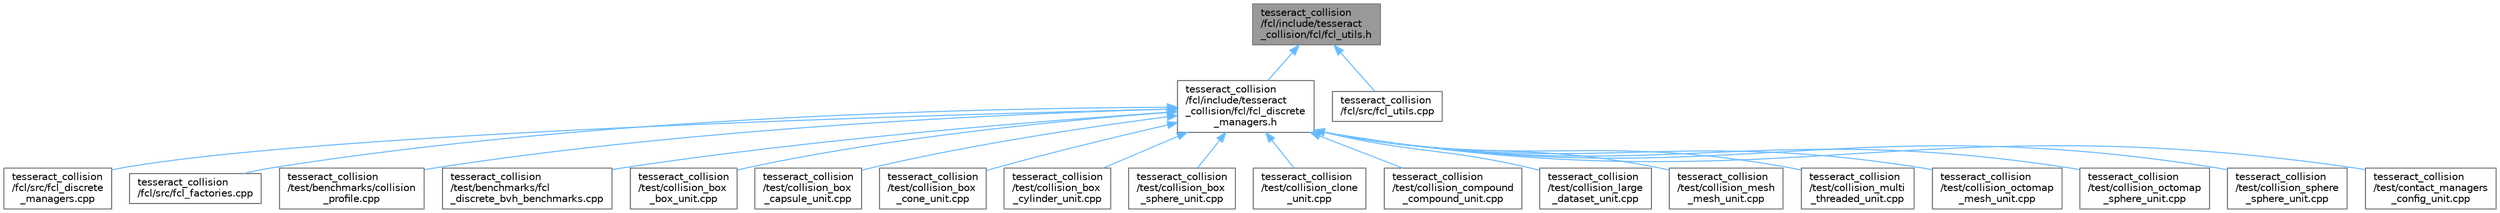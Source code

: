 digraph "tesseract_collision/fcl/include/tesseract_collision/fcl/fcl_utils.h"
{
 // LATEX_PDF_SIZE
  bgcolor="transparent";
  edge [fontname=Helvetica,fontsize=10,labelfontname=Helvetica,labelfontsize=10];
  node [fontname=Helvetica,fontsize=10,shape=box,height=0.2,width=0.4];
  Node1 [label="tesseract_collision\l/fcl/include/tesseract\l_collision/fcl/fcl_utils.h",height=0.2,width=0.4,color="gray40", fillcolor="grey60", style="filled", fontcolor="black",tooltip="Tesseract ROS FCL Utility Functions."];
  Node1 -> Node2 [dir="back",color="steelblue1",style="solid"];
  Node2 [label="tesseract_collision\l/fcl/include/tesseract\l_collision/fcl/fcl_discrete\l_managers.h",height=0.2,width=0.4,color="grey40", fillcolor="white", style="filled",URL="$dc/d8d/fcl__discrete__managers_8h.html",tooltip="Tesseract ROS FCL contact checker implementation."];
  Node2 -> Node3 [dir="back",color="steelblue1",style="solid"];
  Node3 [label="tesseract_collision\l/fcl/src/fcl_discrete\l_managers.cpp",height=0.2,width=0.4,color="grey40", fillcolor="white", style="filled",URL="$d7/dbb/fcl__discrete__managers_8cpp.html",tooltip="Tesseract ROS FCL contact checker implementation."];
  Node2 -> Node4 [dir="back",color="steelblue1",style="solid"];
  Node4 [label="tesseract_collision\l/fcl/src/fcl_factories.cpp",height=0.2,width=0.4,color="grey40", fillcolor="white", style="filled",URL="$d6/d74/fcl__factories_8cpp.html",tooltip="Factories for loading fcl contact managers as plugins."];
  Node2 -> Node5 [dir="back",color="steelblue1",style="solid"];
  Node5 [label="tesseract_collision\l/test/benchmarks/collision\l_profile.cpp",height=0.2,width=0.4,color="grey40", fillcolor="white", style="filled",URL="$df/d70/collision__profile_8cpp.html",tooltip=" "];
  Node2 -> Node6 [dir="back",color="steelblue1",style="solid"];
  Node6 [label="tesseract_collision\l/test/benchmarks/fcl\l_discrete_bvh_benchmarks.cpp",height=0.2,width=0.4,color="grey40", fillcolor="white", style="filled",URL="$db/d3e/fcl__discrete__bvh__benchmarks_8cpp.html",tooltip=" "];
  Node2 -> Node7 [dir="back",color="steelblue1",style="solid"];
  Node7 [label="tesseract_collision\l/test/collision_box\l_box_unit.cpp",height=0.2,width=0.4,color="grey40", fillcolor="white", style="filled",URL="$df/d8e/collision__box__box__unit_8cpp.html",tooltip=" "];
  Node2 -> Node8 [dir="back",color="steelblue1",style="solid"];
  Node8 [label="tesseract_collision\l/test/collision_box\l_capsule_unit.cpp",height=0.2,width=0.4,color="grey40", fillcolor="white", style="filled",URL="$d1/d2d/collision__box__capsule__unit_8cpp.html",tooltip=" "];
  Node2 -> Node9 [dir="back",color="steelblue1",style="solid"];
  Node9 [label="tesseract_collision\l/test/collision_box\l_cone_unit.cpp",height=0.2,width=0.4,color="grey40", fillcolor="white", style="filled",URL="$de/d30/collision__box__cone__unit_8cpp.html",tooltip=" "];
  Node2 -> Node10 [dir="back",color="steelblue1",style="solid"];
  Node10 [label="tesseract_collision\l/test/collision_box\l_cylinder_unit.cpp",height=0.2,width=0.4,color="grey40", fillcolor="white", style="filled",URL="$d8/da5/collision__box__cylinder__unit_8cpp.html",tooltip=" "];
  Node2 -> Node11 [dir="back",color="steelblue1",style="solid"];
  Node11 [label="tesseract_collision\l/test/collision_box\l_sphere_unit.cpp",height=0.2,width=0.4,color="grey40", fillcolor="white", style="filled",URL="$d0/dc5/collision__box__sphere__unit_8cpp.html",tooltip=" "];
  Node2 -> Node12 [dir="back",color="steelblue1",style="solid"];
  Node12 [label="tesseract_collision\l/test/collision_clone\l_unit.cpp",height=0.2,width=0.4,color="grey40", fillcolor="white", style="filled",URL="$d7/dd0/collision__clone__unit_8cpp.html",tooltip=" "];
  Node2 -> Node13 [dir="back",color="steelblue1",style="solid"];
  Node13 [label="tesseract_collision\l/test/collision_compound\l_compound_unit.cpp",height=0.2,width=0.4,color="grey40", fillcolor="white", style="filled",URL="$df/d9f/collision__compound__compound__unit_8cpp.html",tooltip=" "];
  Node2 -> Node14 [dir="back",color="steelblue1",style="solid"];
  Node14 [label="tesseract_collision\l/test/collision_large\l_dataset_unit.cpp",height=0.2,width=0.4,color="grey40", fillcolor="white", style="filled",URL="$db/d91/collision__large__dataset__unit_8cpp.html",tooltip=" "];
  Node2 -> Node15 [dir="back",color="steelblue1",style="solid"];
  Node15 [label="tesseract_collision\l/test/collision_mesh\l_mesh_unit.cpp",height=0.2,width=0.4,color="grey40", fillcolor="white", style="filled",URL="$dc/da8/collision__mesh__mesh__unit_8cpp.html",tooltip=" "];
  Node2 -> Node16 [dir="back",color="steelblue1",style="solid"];
  Node16 [label="tesseract_collision\l/test/collision_multi\l_threaded_unit.cpp",height=0.2,width=0.4,color="grey40", fillcolor="white", style="filled",URL="$df/d67/collision__multi__threaded__unit_8cpp.html",tooltip=" "];
  Node2 -> Node17 [dir="back",color="steelblue1",style="solid"];
  Node17 [label="tesseract_collision\l/test/collision_octomap\l_mesh_unit.cpp",height=0.2,width=0.4,color="grey40", fillcolor="white", style="filled",URL="$d0/dcb/collision__octomap__mesh__unit_8cpp.html",tooltip=" "];
  Node2 -> Node18 [dir="back",color="steelblue1",style="solid"];
  Node18 [label="tesseract_collision\l/test/collision_octomap\l_sphere_unit.cpp",height=0.2,width=0.4,color="grey40", fillcolor="white", style="filled",URL="$db/d30/collision__octomap__sphere__unit_8cpp.html",tooltip=" "];
  Node2 -> Node19 [dir="back",color="steelblue1",style="solid"];
  Node19 [label="tesseract_collision\l/test/collision_sphere\l_sphere_unit.cpp",height=0.2,width=0.4,color="grey40", fillcolor="white", style="filled",URL="$d3/d38/collision__sphere__sphere__unit_8cpp.html",tooltip=" "];
  Node2 -> Node20 [dir="back",color="steelblue1",style="solid"];
  Node20 [label="tesseract_collision\l/test/contact_managers\l_config_unit.cpp",height=0.2,width=0.4,color="grey40", fillcolor="white", style="filled",URL="$d3/d57/contact__managers__config__unit_8cpp.html",tooltip="Tesseract collision contact managers config test."];
  Node1 -> Node21 [dir="back",color="steelblue1",style="solid"];
  Node21 [label="tesseract_collision\l/fcl/src/fcl_utils.cpp",height=0.2,width=0.4,color="grey40", fillcolor="white", style="filled",URL="$dc/d03/fcl__utils_8cpp.html",tooltip="Tesseract ROS FCL Utility Functions."];
}
